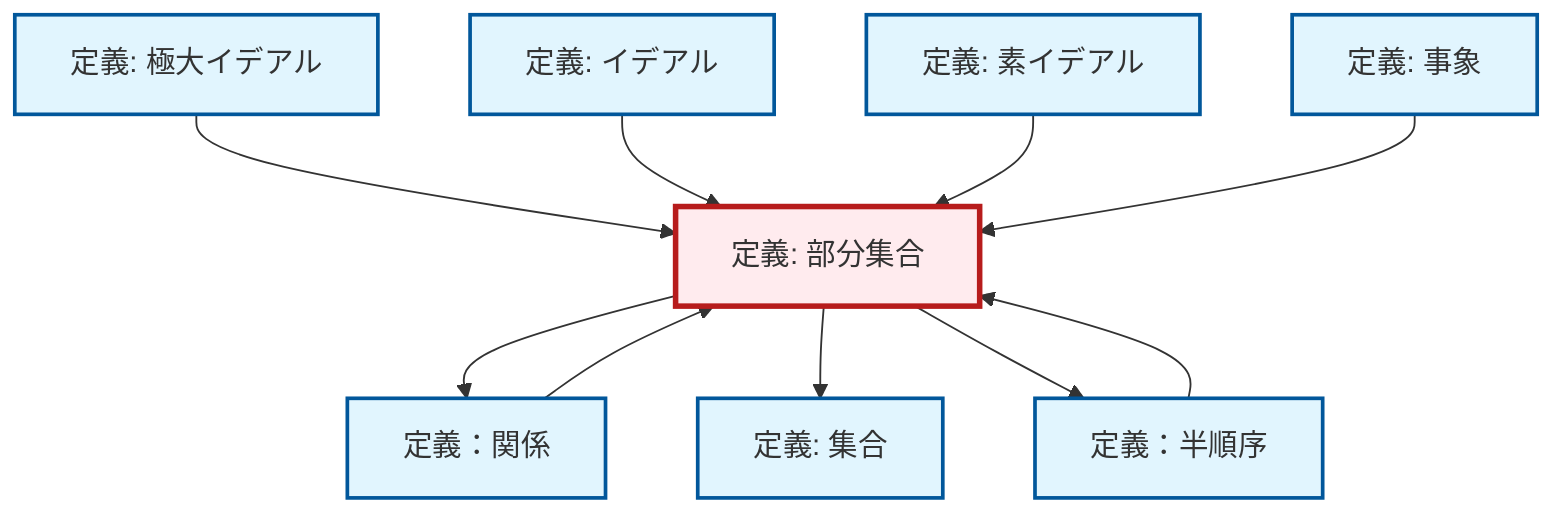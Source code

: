 graph TD
    classDef definition fill:#e1f5fe,stroke:#01579b,stroke-width:2px
    classDef theorem fill:#f3e5f5,stroke:#4a148c,stroke-width:2px
    classDef axiom fill:#fff3e0,stroke:#e65100,stroke-width:2px
    classDef example fill:#e8f5e9,stroke:#1b5e20,stroke-width:2px
    classDef current fill:#ffebee,stroke:#b71c1c,stroke-width:3px
    def-set["定義: 集合"]:::definition
    def-ideal["定義: イデアル"]:::definition
    def-relation["定義：関係"]:::definition
    def-event["定義: 事象"]:::definition
    def-partial-order["定義：半順序"]:::definition
    def-subset["定義: 部分集合"]:::definition
    def-prime-ideal["定義: 素イデアル"]:::definition
    def-maximal-ideal["定義: 極大イデアル"]:::definition
    def-subset --> def-relation
    def-relation --> def-subset
    def-maximal-ideal --> def-subset
    def-partial-order --> def-subset
    def-ideal --> def-subset
    def-prime-ideal --> def-subset
    def-subset --> def-set
    def-subset --> def-partial-order
    def-event --> def-subset
    class def-subset current